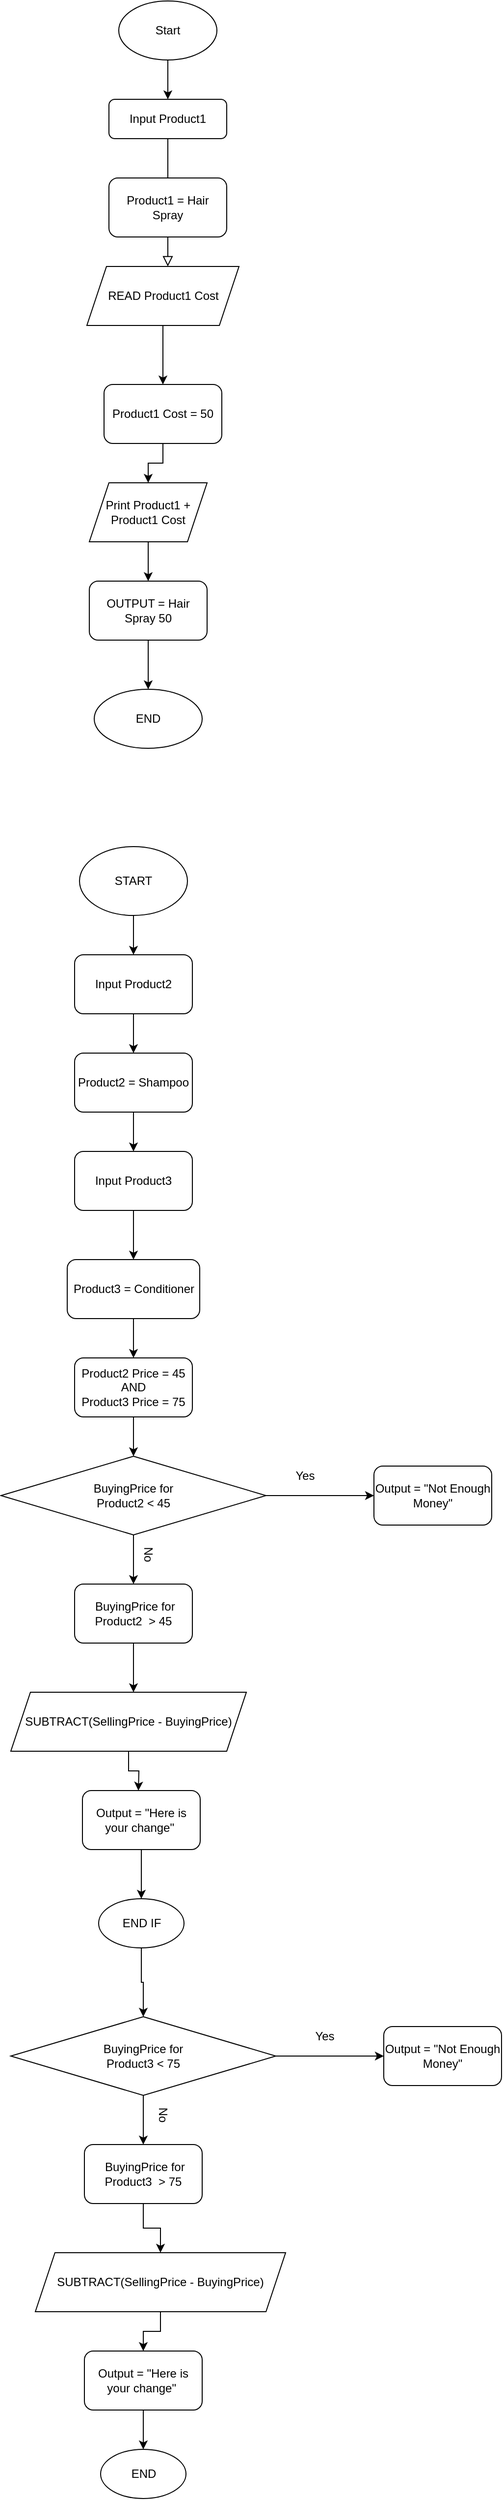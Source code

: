 <mxfile version="14.7.6" type="device"><diagram id="C5RBs43oDa-KdzZeNtuy" name="Page-1"><mxGraphModel dx="782" dy="1907" grid="1" gridSize="10" guides="1" tooltips="1" connect="1" arrows="1" fold="1" page="1" pageScale="1" pageWidth="827" pageHeight="1169" math="0" shadow="0"><root><mxCell id="WIyWlLk6GJQsqaUBKTNV-0"/><mxCell id="WIyWlLk6GJQsqaUBKTNV-1" parent="WIyWlLk6GJQsqaUBKTNV-0"/><mxCell id="WIyWlLk6GJQsqaUBKTNV-2" value="" style="rounded=0;html=1;jettySize=auto;orthogonalLoop=1;fontSize=11;endArrow=block;endFill=0;endSize=8;strokeWidth=1;shadow=0;labelBackgroundColor=none;edgeStyle=orthogonalEdgeStyle;" parent="WIyWlLk6GJQsqaUBKTNV-1" source="WIyWlLk6GJQsqaUBKTNV-3" edge="1"><mxGeometry relative="1" as="geometry"><mxPoint x="220" y="170" as="targetPoint"/></mxGeometry></mxCell><mxCell id="WIyWlLk6GJQsqaUBKTNV-3" value="Input Product1" style="rounded=1;whiteSpace=wrap;html=1;fontSize=12;glass=0;strokeWidth=1;shadow=0;" parent="WIyWlLk6GJQsqaUBKTNV-1" vertex="1"><mxGeometry x="160" width="120" height="40" as="geometry"/></mxCell><mxCell id="_7D7e8R8vTxK-ds7uHD8-1" style="edgeStyle=orthogonalEdgeStyle;rounded=0;orthogonalLoop=1;jettySize=auto;html=1;" edge="1" parent="WIyWlLk6GJQsqaUBKTNV-1" source="_7D7e8R8vTxK-ds7uHD8-0" target="WIyWlLk6GJQsqaUBKTNV-3"><mxGeometry relative="1" as="geometry"/></mxCell><mxCell id="_7D7e8R8vTxK-ds7uHD8-0" value="Start" style="ellipse;whiteSpace=wrap;html=1;" vertex="1" parent="WIyWlLk6GJQsqaUBKTNV-1"><mxGeometry x="170" y="-100" width="100" height="60" as="geometry"/></mxCell><mxCell id="_7D7e8R8vTxK-ds7uHD8-10" style="edgeStyle=orthogonalEdgeStyle;rounded=0;orthogonalLoop=1;jettySize=auto;html=1;exitX=0.5;exitY=1;exitDx=0;exitDy=0;entryX=0.5;entryY=0;entryDx=0;entryDy=0;" edge="1" parent="WIyWlLk6GJQsqaUBKTNV-1" source="_7D7e8R8vTxK-ds7uHD8-8" target="_7D7e8R8vTxK-ds7uHD8-9"><mxGeometry relative="1" as="geometry"/></mxCell><mxCell id="_7D7e8R8vTxK-ds7uHD8-8" value="&lt;span&gt;Print Product1 + Product1 Cost&lt;/span&gt;" style="shape=parallelogram;perimeter=parallelogramPerimeter;whiteSpace=wrap;html=1;fixedSize=1;" vertex="1" parent="WIyWlLk6GJQsqaUBKTNV-1"><mxGeometry x="140" y="390" width="120" height="60" as="geometry"/></mxCell><mxCell id="_7D7e8R8vTxK-ds7uHD8-19" style="edgeStyle=orthogonalEdgeStyle;rounded=0;orthogonalLoop=1;jettySize=auto;html=1;exitX=0.5;exitY=1;exitDx=0;exitDy=0;" edge="1" parent="WIyWlLk6GJQsqaUBKTNV-1" source="_7D7e8R8vTxK-ds7uHD8-9" target="_7D7e8R8vTxK-ds7uHD8-18"><mxGeometry relative="1" as="geometry"/></mxCell><mxCell id="_7D7e8R8vTxK-ds7uHD8-9" value="OUTPUT = Hair Spray 50" style="rounded=1;whiteSpace=wrap;html=1;" vertex="1" parent="WIyWlLk6GJQsqaUBKTNV-1"><mxGeometry x="140" y="490" width="120" height="60" as="geometry"/></mxCell><mxCell id="_7D7e8R8vTxK-ds7uHD8-16" style="edgeStyle=orthogonalEdgeStyle;rounded=0;orthogonalLoop=1;jettySize=auto;html=1;exitX=0.5;exitY=1;exitDx=0;exitDy=0;" edge="1" parent="WIyWlLk6GJQsqaUBKTNV-1" source="_7D7e8R8vTxK-ds7uHD8-11" target="_7D7e8R8vTxK-ds7uHD8-8"><mxGeometry relative="1" as="geometry"/></mxCell><mxCell id="_7D7e8R8vTxK-ds7uHD8-11" value="&lt;span&gt;Product1 Cost = 50&lt;/span&gt;" style="rounded=1;whiteSpace=wrap;html=1;" vertex="1" parent="WIyWlLk6GJQsqaUBKTNV-1"><mxGeometry x="155" y="290" width="120" height="60" as="geometry"/></mxCell><mxCell id="_7D7e8R8vTxK-ds7uHD8-15" style="edgeStyle=orthogonalEdgeStyle;rounded=0;orthogonalLoop=1;jettySize=auto;html=1;exitX=0.5;exitY=1;exitDx=0;exitDy=0;" edge="1" parent="WIyWlLk6GJQsqaUBKTNV-1" source="_7D7e8R8vTxK-ds7uHD8-12" target="_7D7e8R8vTxK-ds7uHD8-11"><mxGeometry relative="1" as="geometry"/></mxCell><mxCell id="_7D7e8R8vTxK-ds7uHD8-12" value="&lt;span&gt;READ Product1 Cost&lt;/span&gt;" style="shape=parallelogram;perimeter=parallelogramPerimeter;whiteSpace=wrap;html=1;fixedSize=1;" vertex="1" parent="WIyWlLk6GJQsqaUBKTNV-1"><mxGeometry x="137.5" y="170" width="155" height="60" as="geometry"/></mxCell><mxCell id="_7D7e8R8vTxK-ds7uHD8-17" value="&lt;span&gt;Product1 = Hair Spray&lt;/span&gt;" style="rounded=1;whiteSpace=wrap;html=1;" vertex="1" parent="WIyWlLk6GJQsqaUBKTNV-1"><mxGeometry x="160" y="80" width="120" height="60" as="geometry"/></mxCell><mxCell id="_7D7e8R8vTxK-ds7uHD8-18" value="END" style="ellipse;whiteSpace=wrap;html=1;" vertex="1" parent="WIyWlLk6GJQsqaUBKTNV-1"><mxGeometry x="145" y="600" width="110" height="60" as="geometry"/></mxCell><mxCell id="_7D7e8R8vTxK-ds7uHD8-21" style="edgeStyle=orthogonalEdgeStyle;rounded=0;orthogonalLoop=1;jettySize=auto;html=1;exitX=0.5;exitY=1;exitDx=0;exitDy=0;" edge="1" parent="WIyWlLk6GJQsqaUBKTNV-1" source="_7D7e8R8vTxK-ds7uHD8-20"><mxGeometry relative="1" as="geometry"><mxPoint x="185" y="870" as="targetPoint"/></mxGeometry></mxCell><mxCell id="_7D7e8R8vTxK-ds7uHD8-20" value="START" style="ellipse;whiteSpace=wrap;html=1;" vertex="1" parent="WIyWlLk6GJQsqaUBKTNV-1"><mxGeometry x="130" y="760" width="110" height="70" as="geometry"/></mxCell><mxCell id="_7D7e8R8vTxK-ds7uHD8-23" style="edgeStyle=orthogonalEdgeStyle;rounded=0;orthogonalLoop=1;jettySize=auto;html=1;exitX=0.5;exitY=1;exitDx=0;exitDy=0;" edge="1" parent="WIyWlLk6GJQsqaUBKTNV-1" source="_7D7e8R8vTxK-ds7uHD8-22"><mxGeometry relative="1" as="geometry"><mxPoint x="185" y="970" as="targetPoint"/></mxGeometry></mxCell><mxCell id="_7D7e8R8vTxK-ds7uHD8-22" value="Input Product2" style="rounded=1;whiteSpace=wrap;html=1;" vertex="1" parent="WIyWlLk6GJQsqaUBKTNV-1"><mxGeometry x="125" y="870" width="120" height="60" as="geometry"/></mxCell><mxCell id="_7D7e8R8vTxK-ds7uHD8-26" style="edgeStyle=orthogonalEdgeStyle;rounded=0;orthogonalLoop=1;jettySize=auto;html=1;exitX=0.5;exitY=1;exitDx=0;exitDy=0;entryX=0.5;entryY=0;entryDx=0;entryDy=0;" edge="1" parent="WIyWlLk6GJQsqaUBKTNV-1" source="_7D7e8R8vTxK-ds7uHD8-24" target="_7D7e8R8vTxK-ds7uHD8-25"><mxGeometry relative="1" as="geometry"/></mxCell><mxCell id="_7D7e8R8vTxK-ds7uHD8-24" value="Product2 = Shampoo" style="rounded=1;whiteSpace=wrap;html=1;" vertex="1" parent="WIyWlLk6GJQsqaUBKTNV-1"><mxGeometry x="125" y="970" width="120" height="60" as="geometry"/></mxCell><mxCell id="_7D7e8R8vTxK-ds7uHD8-28" style="edgeStyle=orthogonalEdgeStyle;rounded=0;orthogonalLoop=1;jettySize=auto;html=1;exitX=0.5;exitY=1;exitDx=0;exitDy=0;entryX=0.5;entryY=0;entryDx=0;entryDy=0;" edge="1" parent="WIyWlLk6GJQsqaUBKTNV-1" source="_7D7e8R8vTxK-ds7uHD8-25" target="_7D7e8R8vTxK-ds7uHD8-27"><mxGeometry relative="1" as="geometry"/></mxCell><mxCell id="_7D7e8R8vTxK-ds7uHD8-25" value="Input Product3" style="rounded=1;whiteSpace=wrap;html=1;" vertex="1" parent="WIyWlLk6GJQsqaUBKTNV-1"><mxGeometry x="125" y="1070" width="120" height="60" as="geometry"/></mxCell><mxCell id="_7D7e8R8vTxK-ds7uHD8-29" style="edgeStyle=orthogonalEdgeStyle;rounded=0;orthogonalLoop=1;jettySize=auto;html=1;exitX=0.5;exitY=1;exitDx=0;exitDy=0;" edge="1" parent="WIyWlLk6GJQsqaUBKTNV-1" source="_7D7e8R8vTxK-ds7uHD8-27"><mxGeometry relative="1" as="geometry"><mxPoint x="185" y="1280" as="targetPoint"/></mxGeometry></mxCell><mxCell id="_7D7e8R8vTxK-ds7uHD8-27" value="&lt;span&gt;Product3 = Conditioner&lt;/span&gt;" style="rounded=1;whiteSpace=wrap;html=1;" vertex="1" parent="WIyWlLk6GJQsqaUBKTNV-1"><mxGeometry x="117.5" y="1180" width="135" height="60" as="geometry"/></mxCell><mxCell id="_7D7e8R8vTxK-ds7uHD8-35" style="edgeStyle=orthogonalEdgeStyle;rounded=0;orthogonalLoop=1;jettySize=auto;html=1;exitX=0.5;exitY=1;exitDx=0;exitDy=0;" edge="1" parent="WIyWlLk6GJQsqaUBKTNV-1" source="_7D7e8R8vTxK-ds7uHD8-30" target="_7D7e8R8vTxK-ds7uHD8-34"><mxGeometry relative="1" as="geometry"/></mxCell><mxCell id="_7D7e8R8vTxK-ds7uHD8-30" value="Product2 Price = 45&lt;br&gt;AND&lt;br&gt;Product3 Price = 75" style="rounded=1;whiteSpace=wrap;html=1;" vertex="1" parent="WIyWlLk6GJQsqaUBKTNV-1"><mxGeometry x="125" y="1280" width="120" height="60" as="geometry"/></mxCell><mxCell id="_7D7e8R8vTxK-ds7uHD8-36" style="edgeStyle=orthogonalEdgeStyle;rounded=0;orthogonalLoop=1;jettySize=auto;html=1;exitX=1;exitY=0.5;exitDx=0;exitDy=0;" edge="1" parent="WIyWlLk6GJQsqaUBKTNV-1" source="_7D7e8R8vTxK-ds7uHD8-34"><mxGeometry relative="1" as="geometry"><mxPoint x="430" y="1420" as="targetPoint"/></mxGeometry></mxCell><mxCell id="_7D7e8R8vTxK-ds7uHD8-39" style="edgeStyle=orthogonalEdgeStyle;rounded=0;orthogonalLoop=1;jettySize=auto;html=1;exitX=0.5;exitY=1;exitDx=0;exitDy=0;" edge="1" parent="WIyWlLk6GJQsqaUBKTNV-1" source="_7D7e8R8vTxK-ds7uHD8-34"><mxGeometry relative="1" as="geometry"><mxPoint x="185" y="1510" as="targetPoint"/></mxGeometry></mxCell><mxCell id="_7D7e8R8vTxK-ds7uHD8-34" value="BuyingPrice for&lt;br&gt;Product2 &amp;lt; 45" style="rhombus;whiteSpace=wrap;html=1;" vertex="1" parent="WIyWlLk6GJQsqaUBKTNV-1"><mxGeometry x="50" y="1380" width="270" height="80" as="geometry"/></mxCell><mxCell id="_7D7e8R8vTxK-ds7uHD8-37" value="Yes" style="text;html=1;strokeColor=none;fillColor=none;align=center;verticalAlign=middle;whiteSpace=wrap;rounded=0;" vertex="1" parent="WIyWlLk6GJQsqaUBKTNV-1"><mxGeometry x="340" y="1390" width="40" height="20" as="geometry"/></mxCell><mxCell id="_7D7e8R8vTxK-ds7uHD8-38" value="Output = &quot;Not Enough Money&quot;" style="rounded=1;whiteSpace=wrap;html=1;" vertex="1" parent="WIyWlLk6GJQsqaUBKTNV-1"><mxGeometry x="430" y="1390" width="120" height="60" as="geometry"/></mxCell><mxCell id="_7D7e8R8vTxK-ds7uHD8-41" value="No" style="text;html=1;strokeColor=none;fillColor=none;align=center;verticalAlign=middle;whiteSpace=wrap;rounded=0;rotation=90;" vertex="1" parent="WIyWlLk6GJQsqaUBKTNV-1"><mxGeometry x="180" y="1470" width="40" height="20" as="geometry"/></mxCell><mxCell id="_7D7e8R8vTxK-ds7uHD8-43" style="edgeStyle=orthogonalEdgeStyle;rounded=0;orthogonalLoop=1;jettySize=auto;html=1;exitX=0.5;exitY=1;exitDx=0;exitDy=0;" edge="1" parent="WIyWlLk6GJQsqaUBKTNV-1" source="_7D7e8R8vTxK-ds7uHD8-42"><mxGeometry relative="1" as="geometry"><mxPoint x="185" y="1620" as="targetPoint"/></mxGeometry></mxCell><mxCell id="_7D7e8R8vTxK-ds7uHD8-42" value="&amp;nbsp;BuyingPrice for Product2&amp;nbsp; &amp;gt; 45" style="rounded=1;whiteSpace=wrap;html=1;" vertex="1" parent="WIyWlLk6GJQsqaUBKTNV-1"><mxGeometry x="125" y="1510" width="120" height="60" as="geometry"/></mxCell><mxCell id="_7D7e8R8vTxK-ds7uHD8-46" style="edgeStyle=orthogonalEdgeStyle;rounded=0;orthogonalLoop=1;jettySize=auto;html=1;exitX=0.5;exitY=1;exitDx=0;exitDy=0;" edge="1" parent="WIyWlLk6GJQsqaUBKTNV-1" source="_7D7e8R8vTxK-ds7uHD8-45"><mxGeometry relative="1" as="geometry"><mxPoint x="190" y="1720" as="targetPoint"/></mxGeometry></mxCell><mxCell id="_7D7e8R8vTxK-ds7uHD8-45" value="SUBTRACT(SellingPrice - BuyingPrice)" style="shape=parallelogram;perimeter=parallelogramPerimeter;whiteSpace=wrap;html=1;fixedSize=1;" vertex="1" parent="WIyWlLk6GJQsqaUBKTNV-1"><mxGeometry x="60" y="1620" width="240" height="60" as="geometry"/></mxCell><mxCell id="_7D7e8R8vTxK-ds7uHD8-49" style="edgeStyle=orthogonalEdgeStyle;rounded=0;orthogonalLoop=1;jettySize=auto;html=1;exitX=0.5;exitY=1;exitDx=0;exitDy=0;entryX=0.5;entryY=0;entryDx=0;entryDy=0;" edge="1" parent="WIyWlLk6GJQsqaUBKTNV-1" source="_7D7e8R8vTxK-ds7uHD8-47" target="_7D7e8R8vTxK-ds7uHD8-48"><mxGeometry relative="1" as="geometry"/></mxCell><mxCell id="_7D7e8R8vTxK-ds7uHD8-47" value="Output = &quot;Here is your change&quot;&amp;nbsp;" style="rounded=1;whiteSpace=wrap;html=1;" vertex="1" parent="WIyWlLk6GJQsqaUBKTNV-1"><mxGeometry x="133" y="1720" width="120" height="60" as="geometry"/></mxCell><mxCell id="_7D7e8R8vTxK-ds7uHD8-57" style="edgeStyle=orthogonalEdgeStyle;rounded=0;orthogonalLoop=1;jettySize=auto;html=1;exitX=0.5;exitY=1;exitDx=0;exitDy=0;entryX=0.5;entryY=0;entryDx=0;entryDy=0;" edge="1" parent="WIyWlLk6GJQsqaUBKTNV-1" source="_7D7e8R8vTxK-ds7uHD8-48" target="_7D7e8R8vTxK-ds7uHD8-51"><mxGeometry relative="1" as="geometry"/></mxCell><mxCell id="_7D7e8R8vTxK-ds7uHD8-48" value="END IF" style="ellipse;whiteSpace=wrap;html=1;" vertex="1" parent="WIyWlLk6GJQsqaUBKTNV-1"><mxGeometry x="149.5" y="1830" width="87" height="50" as="geometry"/></mxCell><mxCell id="_7D7e8R8vTxK-ds7uHD8-50" style="edgeStyle=orthogonalEdgeStyle;rounded=0;orthogonalLoop=1;jettySize=auto;html=1;exitX=1;exitY=0.5;exitDx=0;exitDy=0;" edge="1" parent="WIyWlLk6GJQsqaUBKTNV-1" source="_7D7e8R8vTxK-ds7uHD8-51"><mxGeometry relative="1" as="geometry"><mxPoint x="440" y="1990" as="targetPoint"/></mxGeometry></mxCell><mxCell id="_7D7e8R8vTxK-ds7uHD8-59" style="edgeStyle=orthogonalEdgeStyle;rounded=0;orthogonalLoop=1;jettySize=auto;html=1;exitX=0.5;exitY=1;exitDx=0;exitDy=0;" edge="1" parent="WIyWlLk6GJQsqaUBKTNV-1" source="_7D7e8R8vTxK-ds7uHD8-51" target="_7D7e8R8vTxK-ds7uHD8-53"><mxGeometry relative="1" as="geometry"/></mxCell><mxCell id="_7D7e8R8vTxK-ds7uHD8-51" value="BuyingPrice for&lt;br&gt;Product3 &amp;lt; 75" style="rhombus;whiteSpace=wrap;html=1;" vertex="1" parent="WIyWlLk6GJQsqaUBKTNV-1"><mxGeometry x="60" y="1950" width="270" height="80" as="geometry"/></mxCell><mxCell id="_7D7e8R8vTxK-ds7uHD8-52" value="Output = &quot;Not Enough Money&quot;" style="rounded=1;whiteSpace=wrap;html=1;" vertex="1" parent="WIyWlLk6GJQsqaUBKTNV-1"><mxGeometry x="440" y="1960" width="120" height="60" as="geometry"/></mxCell><mxCell id="_7D7e8R8vTxK-ds7uHD8-61" style="edgeStyle=orthogonalEdgeStyle;rounded=0;orthogonalLoop=1;jettySize=auto;html=1;exitX=0.5;exitY=1;exitDx=0;exitDy=0;entryX=0.5;entryY=0;entryDx=0;entryDy=0;" edge="1" parent="WIyWlLk6GJQsqaUBKTNV-1" source="_7D7e8R8vTxK-ds7uHD8-53" target="_7D7e8R8vTxK-ds7uHD8-54"><mxGeometry relative="1" as="geometry"/></mxCell><mxCell id="_7D7e8R8vTxK-ds7uHD8-53" value="&amp;nbsp;BuyingPrice for Product3&amp;nbsp; &amp;gt; 75" style="rounded=1;whiteSpace=wrap;html=1;" vertex="1" parent="WIyWlLk6GJQsqaUBKTNV-1"><mxGeometry x="135" y="2080" width="120" height="60" as="geometry"/></mxCell><mxCell id="_7D7e8R8vTxK-ds7uHD8-62" style="edgeStyle=orthogonalEdgeStyle;rounded=0;orthogonalLoop=1;jettySize=auto;html=1;exitX=0.5;exitY=1;exitDx=0;exitDy=0;entryX=0.5;entryY=0;entryDx=0;entryDy=0;" edge="1" parent="WIyWlLk6GJQsqaUBKTNV-1" source="_7D7e8R8vTxK-ds7uHD8-54" target="_7D7e8R8vTxK-ds7uHD8-55"><mxGeometry relative="1" as="geometry"/></mxCell><mxCell id="_7D7e8R8vTxK-ds7uHD8-54" value="SUBTRACT(SellingPrice - BuyingPrice)" style="shape=parallelogram;perimeter=parallelogramPerimeter;whiteSpace=wrap;html=1;fixedSize=1;" vertex="1" parent="WIyWlLk6GJQsqaUBKTNV-1"><mxGeometry x="85" y="2190" width="255" height="60" as="geometry"/></mxCell><mxCell id="_7D7e8R8vTxK-ds7uHD8-63" style="edgeStyle=orthogonalEdgeStyle;rounded=0;orthogonalLoop=1;jettySize=auto;html=1;exitX=0.5;exitY=1;exitDx=0;exitDy=0;entryX=0.5;entryY=0;entryDx=0;entryDy=0;" edge="1" parent="WIyWlLk6GJQsqaUBKTNV-1" source="_7D7e8R8vTxK-ds7uHD8-55" target="_7D7e8R8vTxK-ds7uHD8-56"><mxGeometry relative="1" as="geometry"/></mxCell><mxCell id="_7D7e8R8vTxK-ds7uHD8-55" value="Output = &quot;Here is your change&quot;&amp;nbsp;" style="rounded=1;whiteSpace=wrap;html=1;" vertex="1" parent="WIyWlLk6GJQsqaUBKTNV-1"><mxGeometry x="135" y="2290" width="120" height="60" as="geometry"/></mxCell><mxCell id="_7D7e8R8vTxK-ds7uHD8-56" value="END" style="ellipse;whiteSpace=wrap;html=1;" vertex="1" parent="WIyWlLk6GJQsqaUBKTNV-1"><mxGeometry x="151.5" y="2390" width="87" height="50" as="geometry"/></mxCell><mxCell id="_7D7e8R8vTxK-ds7uHD8-58" value="Yes" style="text;html=1;strokeColor=none;fillColor=none;align=center;verticalAlign=middle;whiteSpace=wrap;rounded=0;" vertex="1" parent="WIyWlLk6GJQsqaUBKTNV-1"><mxGeometry x="360" y="1960" width="40" height="20" as="geometry"/></mxCell><mxCell id="_7D7e8R8vTxK-ds7uHD8-60" value="No" style="text;html=1;strokeColor=none;fillColor=none;align=center;verticalAlign=middle;whiteSpace=wrap;rounded=0;rotation=90;" vertex="1" parent="WIyWlLk6GJQsqaUBKTNV-1"><mxGeometry x="195" y="2040" width="40" height="20" as="geometry"/></mxCell></root></mxGraphModel></diagram></mxfile>